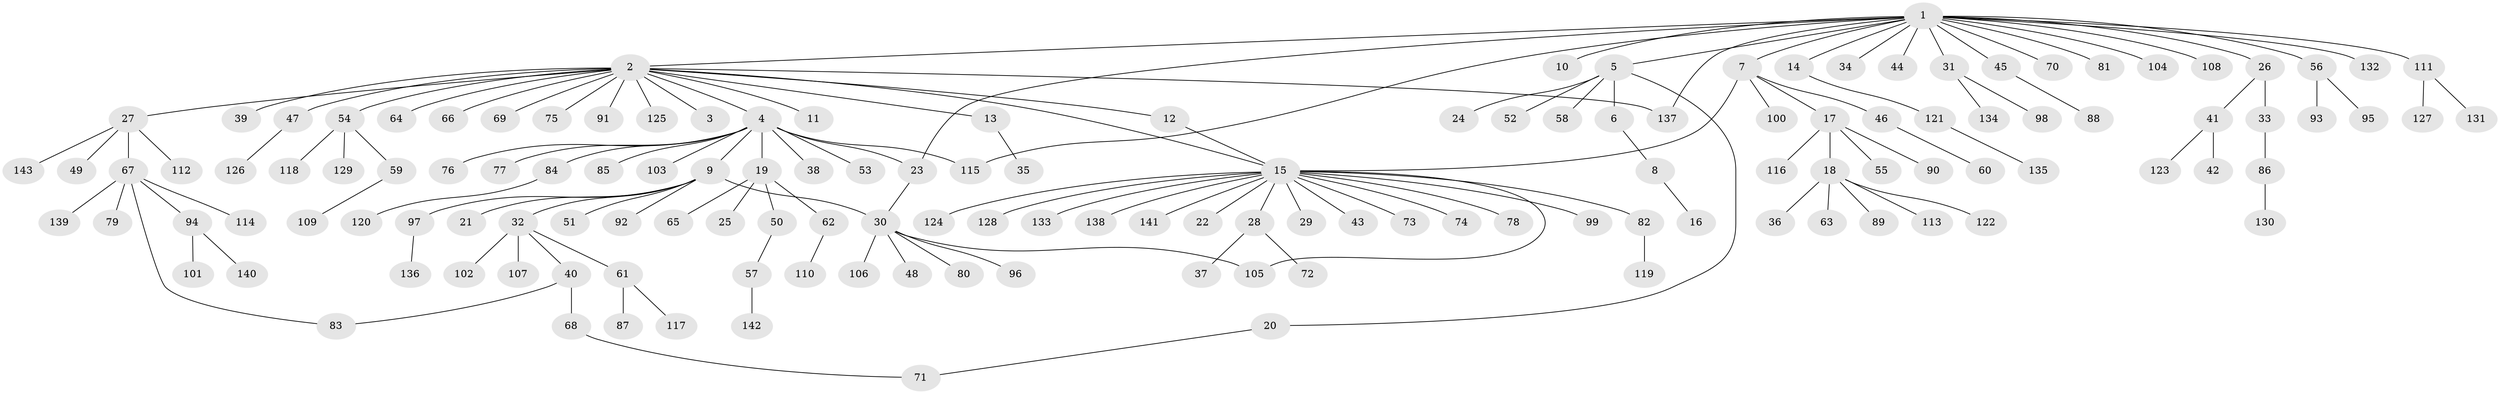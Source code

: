 // coarse degree distribution, {19: 0.008849557522123894, 28: 0.008849557522123894, 1: 0.6814159292035398, 6: 0.035398230088495575, 2: 0.17699115044247787, 4: 0.035398230088495575, 17: 0.008849557522123894, 5: 0.02654867256637168, 3: 0.017699115044247787}
// Generated by graph-tools (version 1.1) at 2025/23/03/03/25 07:23:55]
// undirected, 143 vertices, 151 edges
graph export_dot {
graph [start="1"]
  node [color=gray90,style=filled];
  1;
  2;
  3;
  4;
  5;
  6;
  7;
  8;
  9;
  10;
  11;
  12;
  13;
  14;
  15;
  16;
  17;
  18;
  19;
  20;
  21;
  22;
  23;
  24;
  25;
  26;
  27;
  28;
  29;
  30;
  31;
  32;
  33;
  34;
  35;
  36;
  37;
  38;
  39;
  40;
  41;
  42;
  43;
  44;
  45;
  46;
  47;
  48;
  49;
  50;
  51;
  52;
  53;
  54;
  55;
  56;
  57;
  58;
  59;
  60;
  61;
  62;
  63;
  64;
  65;
  66;
  67;
  68;
  69;
  70;
  71;
  72;
  73;
  74;
  75;
  76;
  77;
  78;
  79;
  80;
  81;
  82;
  83;
  84;
  85;
  86;
  87;
  88;
  89;
  90;
  91;
  92;
  93;
  94;
  95;
  96;
  97;
  98;
  99;
  100;
  101;
  102;
  103;
  104;
  105;
  106;
  107;
  108;
  109;
  110;
  111;
  112;
  113;
  114;
  115;
  116;
  117;
  118;
  119;
  120;
  121;
  122;
  123;
  124;
  125;
  126;
  127;
  128;
  129;
  130;
  131;
  132;
  133;
  134;
  135;
  136;
  137;
  138;
  139;
  140;
  141;
  142;
  143;
  1 -- 2;
  1 -- 5;
  1 -- 7;
  1 -- 10;
  1 -- 14;
  1 -- 23;
  1 -- 26;
  1 -- 31;
  1 -- 34;
  1 -- 44;
  1 -- 45;
  1 -- 56;
  1 -- 70;
  1 -- 81;
  1 -- 104;
  1 -- 108;
  1 -- 111;
  1 -- 115;
  1 -- 132;
  1 -- 137;
  2 -- 3;
  2 -- 4;
  2 -- 11;
  2 -- 12;
  2 -- 13;
  2 -- 15;
  2 -- 27;
  2 -- 39;
  2 -- 47;
  2 -- 54;
  2 -- 64;
  2 -- 66;
  2 -- 69;
  2 -- 75;
  2 -- 91;
  2 -- 125;
  2 -- 137;
  4 -- 9;
  4 -- 19;
  4 -- 23;
  4 -- 38;
  4 -- 53;
  4 -- 76;
  4 -- 77;
  4 -- 84;
  4 -- 85;
  4 -- 103;
  4 -- 115;
  5 -- 6;
  5 -- 20;
  5 -- 24;
  5 -- 52;
  5 -- 58;
  6 -- 8;
  7 -- 15;
  7 -- 17;
  7 -- 46;
  7 -- 100;
  8 -- 16;
  9 -- 21;
  9 -- 30;
  9 -- 32;
  9 -- 51;
  9 -- 92;
  9 -- 97;
  12 -- 15;
  13 -- 35;
  14 -- 121;
  15 -- 22;
  15 -- 28;
  15 -- 29;
  15 -- 43;
  15 -- 73;
  15 -- 74;
  15 -- 78;
  15 -- 82;
  15 -- 99;
  15 -- 105;
  15 -- 124;
  15 -- 128;
  15 -- 133;
  15 -- 138;
  15 -- 141;
  17 -- 18;
  17 -- 55;
  17 -- 90;
  17 -- 116;
  18 -- 36;
  18 -- 63;
  18 -- 89;
  18 -- 113;
  18 -- 122;
  19 -- 25;
  19 -- 50;
  19 -- 62;
  19 -- 65;
  20 -- 71;
  23 -- 30;
  26 -- 33;
  26 -- 41;
  27 -- 49;
  27 -- 67;
  27 -- 112;
  27 -- 143;
  28 -- 37;
  28 -- 72;
  30 -- 48;
  30 -- 80;
  30 -- 96;
  30 -- 105;
  30 -- 106;
  31 -- 98;
  31 -- 134;
  32 -- 40;
  32 -- 61;
  32 -- 102;
  32 -- 107;
  33 -- 86;
  40 -- 68;
  40 -- 83;
  41 -- 42;
  41 -- 123;
  45 -- 88;
  46 -- 60;
  47 -- 126;
  50 -- 57;
  54 -- 59;
  54 -- 118;
  54 -- 129;
  56 -- 93;
  56 -- 95;
  57 -- 142;
  59 -- 109;
  61 -- 87;
  61 -- 117;
  62 -- 110;
  67 -- 79;
  67 -- 83;
  67 -- 94;
  67 -- 114;
  67 -- 139;
  68 -- 71;
  82 -- 119;
  84 -- 120;
  86 -- 130;
  94 -- 101;
  94 -- 140;
  97 -- 136;
  111 -- 127;
  111 -- 131;
  121 -- 135;
}
